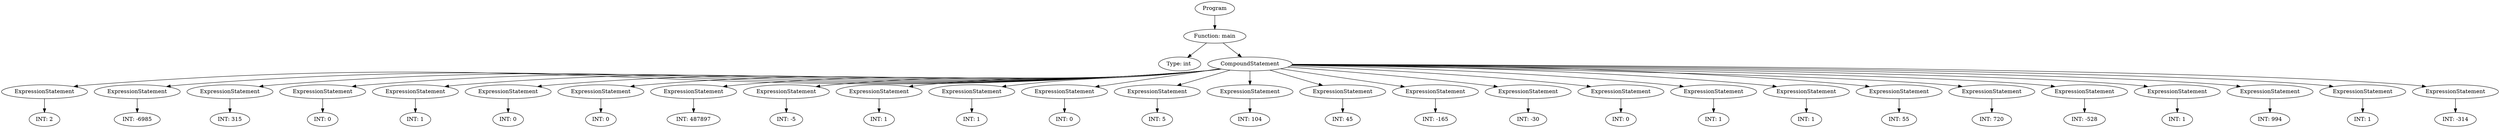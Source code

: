 digraph ExpressionGraph {
4525869616 [label="Program"];
4525869616 -> 4525869280;
4525869280 [label="Function: main"];
4525869280 -> 4524286800;
4524286800 [label="Type: int "];
4525869280 -> 4524848320;
4524848320 [label="CompoundStatement"];
4524848320 -> 4525868896;
4525868896 [label="ExpressionStatement"];
4525868896 -> 4525879600;
4525879600 [label="INT: 2"];
4524848320 -> 4525868512;
4525868512 [label="ExpressionStatement"];
4525868512 -> 4525867264;
4525867264 [label="INT: -6985"];
4524848320 -> 4525871728;
4525871728 [label="ExpressionStatement"];
4525871728 -> 4525872304;
4525872304 [label="INT: 315"];
4524848320 -> 4525869328;
4525869328 [label="ExpressionStatement"];
4525869328 -> 4525871392;
4525871392 [label="INT: 0"];
4524848320 -> 4525870768;
4525870768 [label="ExpressionStatement"];
4525870768 -> 4525871488;
4525871488 [label="INT: 1"];
4524848320 -> 4525868368;
4525868368 [label="ExpressionStatement"];
4525868368 -> 4525868128;
4525868128 [label="INT: 0"];
4524848320 -> 4525870432;
4525870432 [label="ExpressionStatement"];
4525870432 -> 4525871872;
4525871872 [label="INT: 0"];
4524848320 -> 4525869232;
4525869232 [label="ExpressionStatement"];
4525869232 -> 4525869904;
4525869904 [label="INT: 487897"];
4524848320 -> 4525871008;
4525871008 [label="ExpressionStatement"];
4525871008 -> 4525869472;
4525869472 [label="INT: -5"];
4524848320 -> 4525872880;
4525872880 [label="ExpressionStatement"];
4525872880 -> 4525873120;
4525873120 [label="INT: 1"];
4524848320 -> 4525871296;
4525871296 [label="ExpressionStatement"];
4525871296 -> 4525871584;
4525871584 [label="INT: 1"];
4524848320 -> 4525868416;
4525868416 [label="ExpressionStatement"];
4525868416 -> 4525871536;
4525871536 [label="INT: 0"];
4524848320 -> 4525870720;
4525870720 [label="ExpressionStatement"];
4525870720 -> 4525872160;
4525872160 [label="INT: 5"];
4524848320 -> 4525873024;
4525873024 [label="ExpressionStatement"];
4525873024 -> 4525873936;
4525873936 [label="INT: 104"];
4524848320 -> 4525874320;
4525874320 [label="ExpressionStatement"];
4525874320 -> 4525874464;
4525874464 [label="INT: 45"];
4524848320 -> 4525874704;
4525874704 [label="ExpressionStatement"];
4525874704 -> 4525874848;
4525874848 [label="INT: -165"];
4524848320 -> 4525875088;
4525875088 [label="ExpressionStatement"];
4525875088 -> 4525875664;
4525875664 [label="INT: -30"];
4524848320 -> 4525875760;
4525875760 [label="ExpressionStatement"];
4525875760 -> 4525875184;
4525875184 [label="INT: 0"];
4524848320 -> 4525876096;
4525876096 [label="ExpressionStatement"];
4525876096 -> 4525875904;
4525875904 [label="INT: 1"];
4524848320 -> 4525876432;
4525876432 [label="ExpressionStatement"];
4525876432 -> 4525876240;
4525876240 [label="INT: 1"];
4524848320 -> 4525876768;
4525876768 [label="ExpressionStatement"];
4525876768 -> 4525876576;
4525876576 [label="INT: 55"];
4524848320 -> 4525877104;
4525877104 [label="ExpressionStatement"];
4525877104 -> 4525876912;
4525876912 [label="INT: 720"];
4524848320 -> 4525877440;
4525877440 [label="ExpressionStatement"];
4525877440 -> 4525877632;
4525877632 [label="INT: -528"];
4524848320 -> 4525877872;
4525877872 [label="ExpressionStatement"];
4525877872 -> 4525877728;
4525877728 [label="INT: 1"];
4524848320 -> 4525878208;
4525878208 [label="ExpressionStatement"];
4525878208 -> 4525878016;
4525878016 [label="INT: 994"];
4524848320 -> 4525878544;
4525878544 [label="ExpressionStatement"];
4525878544 -> 4525878592;
4525878592 [label="INT: 1"];
4524848320 -> 4525878832;
4525878832 [label="ExpressionStatement"];
4525878832 -> 4525878976;
4525878976 [label="INT: -314"];
}
